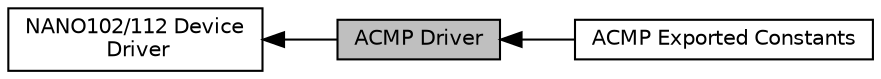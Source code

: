 digraph "ACMP Driver"
{
  edge [fontname="Helvetica",fontsize="10",labelfontname="Helvetica",labelfontsize="10"];
  node [fontname="Helvetica",fontsize="10",shape=box];
  rankdir=LR;
  Node1 [label="ACMP Driver",height=0.2,width=0.4,color="black", fillcolor="grey75", style="filled", fontcolor="black",tooltip=" "];
  Node3 [label="ACMP Exported Constants",height=0.2,width=0.4,color="black", fillcolor="white", style="filled",URL="$d4/d99/group___n_a_n_o1_x2___a_c_m_p___e_x_p_o_r_t_e_d___c_o_n_s_t_a_n_t_s.html",tooltip=" "];
  Node2 [label="NANO102/112 Device\l Driver",height=0.2,width=0.4,color="black", fillcolor="white", style="filled",URL="$d8/dcc/group___n_a_n_o1_x2___device___driver.html",tooltip=" "];
  Node2->Node1 [shape=plaintext, dir="back", style="solid"];
  Node1->Node3 [shape=plaintext, dir="back", style="solid"];
}
